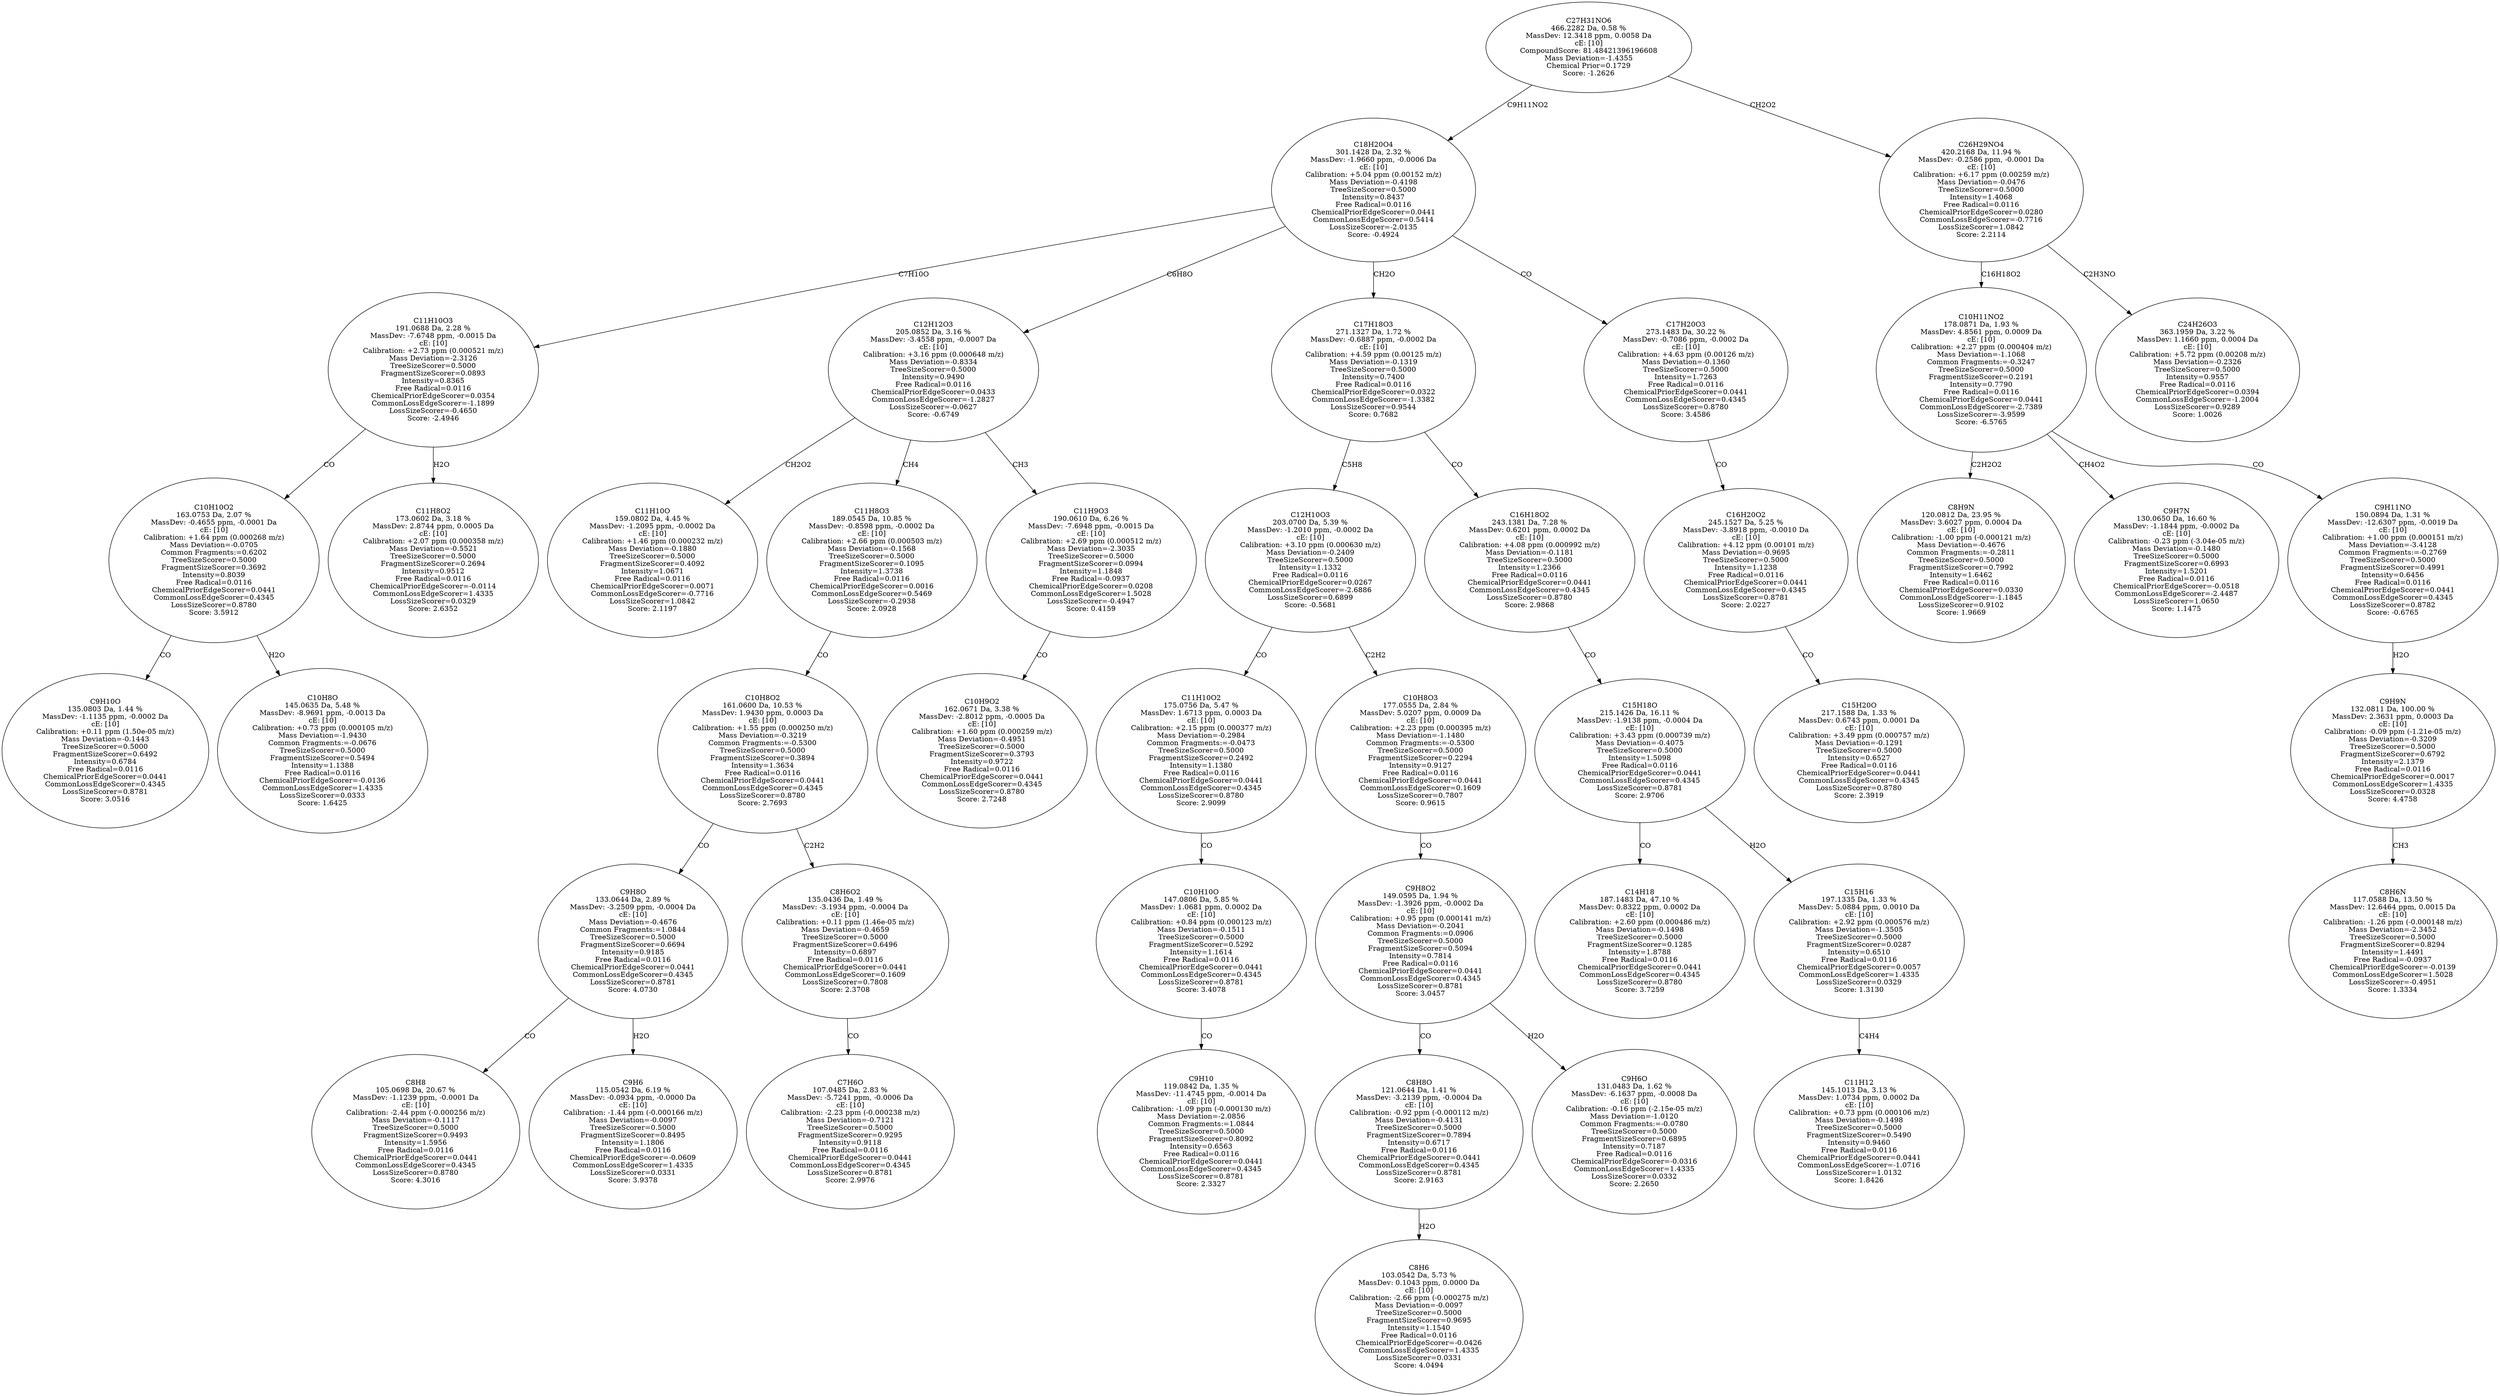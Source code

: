 strict digraph {
v1 [label="C9H10O\n135.0803 Da, 1.44 %\nMassDev: -1.1135 ppm, -0.0002 Da\ncE: [10]\nCalibration: +0.11 ppm (1.50e-05 m/z)\nMass Deviation=-0.1443\nTreeSizeScorer=0.5000\nFragmentSizeScorer=0.6492\nIntensity=0.6784\nFree Radical=0.0116\nChemicalPriorEdgeScorer=0.0441\nCommonLossEdgeScorer=0.4345\nLossSizeScorer=0.8781\nScore: 3.0516"];
v2 [label="C10H8O\n145.0635 Da, 5.48 %\nMassDev: -8.9691 ppm, -0.0013 Da\ncE: [10]\nCalibration: +0.73 ppm (0.000105 m/z)\nMass Deviation=-1.9430\nCommon Fragments:=-0.0676\nTreeSizeScorer=0.5000\nFragmentSizeScorer=0.5494\nIntensity=1.1388\nFree Radical=0.0116\nChemicalPriorEdgeScorer=-0.0136\nCommonLossEdgeScorer=1.4335\nLossSizeScorer=0.0333\nScore: 1.6425"];
v3 [label="C10H10O2\n163.0753 Da, 2.07 %\nMassDev: -0.4655 ppm, -0.0001 Da\ncE: [10]\nCalibration: +1.64 ppm (0.000268 m/z)\nMass Deviation=-0.0705\nCommon Fragments:=0.6202\nTreeSizeScorer=0.5000\nFragmentSizeScorer=0.3692\nIntensity=0.8039\nFree Radical=0.0116\nChemicalPriorEdgeScorer=0.0441\nCommonLossEdgeScorer=0.4345\nLossSizeScorer=0.8780\nScore: 3.5912"];
v4 [label="C11H8O2\n173.0602 Da, 3.18 %\nMassDev: 2.8744 ppm, 0.0005 Da\ncE: [10]\nCalibration: +2.07 ppm (0.000358 m/z)\nMass Deviation=-0.5521\nTreeSizeScorer=0.5000\nFragmentSizeScorer=0.2694\nIntensity=0.9512\nFree Radical=0.0116\nChemicalPriorEdgeScorer=-0.0114\nCommonLossEdgeScorer=1.4335\nLossSizeScorer=0.0329\nScore: 2.6352"];
v5 [label="C11H10O3\n191.0688 Da, 2.28 %\nMassDev: -7.6748 ppm, -0.0015 Da\ncE: [10]\nCalibration: +2.73 ppm (0.000521 m/z)\nMass Deviation=-2.3126\nTreeSizeScorer=0.5000\nFragmentSizeScorer=0.0893\nIntensity=0.8365\nFree Radical=0.0116\nChemicalPriorEdgeScorer=0.0354\nCommonLossEdgeScorer=-1.1899\nLossSizeScorer=-0.4650\nScore: -2.4946"];
v6 [label="C11H10O\n159.0802 Da, 4.45 %\nMassDev: -1.2095 ppm, -0.0002 Da\ncE: [10]\nCalibration: +1.46 ppm (0.000232 m/z)\nMass Deviation=-0.1880\nTreeSizeScorer=0.5000\nFragmentSizeScorer=0.4092\nIntensity=1.0671\nFree Radical=0.0116\nChemicalPriorEdgeScorer=0.0071\nCommonLossEdgeScorer=-0.7716\nLossSizeScorer=1.0842\nScore: 2.1197"];
v7 [label="C8H8\n105.0698 Da, 20.67 %\nMassDev: -1.1239 ppm, -0.0001 Da\ncE: [10]\nCalibration: -2.44 ppm (-0.000256 m/z)\nMass Deviation=-0.1117\nTreeSizeScorer=0.5000\nFragmentSizeScorer=0.9493\nIntensity=1.5956\nFree Radical=0.0116\nChemicalPriorEdgeScorer=0.0441\nCommonLossEdgeScorer=0.4345\nLossSizeScorer=0.8780\nScore: 4.3016"];
v8 [label="C9H6\n115.0542 Da, 6.19 %\nMassDev: -0.0934 ppm, -0.0000 Da\ncE: [10]\nCalibration: -1.44 ppm (-0.000166 m/z)\nMass Deviation=-0.0097\nTreeSizeScorer=0.5000\nFragmentSizeScorer=0.8495\nIntensity=1.1806\nFree Radical=0.0116\nChemicalPriorEdgeScorer=-0.0609\nCommonLossEdgeScorer=1.4335\nLossSizeScorer=0.0331\nScore: 3.9378"];
v9 [label="C9H8O\n133.0644 Da, 2.89 %\nMassDev: -3.2509 ppm, -0.0004 Da\ncE: [10]\nMass Deviation=-0.4676\nCommon Fragments:=1.0844\nTreeSizeScorer=0.5000\nFragmentSizeScorer=0.6694\nIntensity=0.9185\nFree Radical=0.0116\nChemicalPriorEdgeScorer=0.0441\nCommonLossEdgeScorer=0.4345\nLossSizeScorer=0.8781\nScore: 4.0730"];
v10 [label="C7H6O\n107.0485 Da, 2.83 %\nMassDev: -5.7241 ppm, -0.0006 Da\ncE: [10]\nCalibration: -2.23 ppm (-0.000238 m/z)\nMass Deviation=-0.7121\nTreeSizeScorer=0.5000\nFragmentSizeScorer=0.9295\nIntensity=0.9118\nFree Radical=0.0116\nChemicalPriorEdgeScorer=0.0441\nCommonLossEdgeScorer=0.4345\nLossSizeScorer=0.8781\nScore: 2.9976"];
v11 [label="C8H6O2\n135.0436 Da, 1.49 %\nMassDev: -3.1934 ppm, -0.0004 Da\ncE: [10]\nCalibration: +0.11 ppm (1.46e-05 m/z)\nMass Deviation=-0.4659\nTreeSizeScorer=0.5000\nFragmentSizeScorer=0.6496\nIntensity=0.6897\nFree Radical=0.0116\nChemicalPriorEdgeScorer=0.0441\nCommonLossEdgeScorer=0.1609\nLossSizeScorer=0.7808\nScore: 2.3708"];
v12 [label="C10H8O2\n161.0600 Da, 10.53 %\nMassDev: 1.9430 ppm, 0.0003 Da\ncE: [10]\nCalibration: +1.55 ppm (0.000250 m/z)\nMass Deviation=-0.3219\nCommon Fragments:=-0.5300\nTreeSizeScorer=0.5000\nFragmentSizeScorer=0.3894\nIntensity=1.3634\nFree Radical=0.0116\nChemicalPriorEdgeScorer=0.0441\nCommonLossEdgeScorer=0.4345\nLossSizeScorer=0.8780\nScore: 2.7693"];
v13 [label="C11H8O3\n189.0545 Da, 10.85 %\nMassDev: -0.8598 ppm, -0.0002 Da\ncE: [10]\nCalibration: +2.66 ppm (0.000503 m/z)\nMass Deviation=-0.1568\nTreeSizeScorer=0.5000\nFragmentSizeScorer=0.1095\nIntensity=1.3738\nFree Radical=0.0116\nChemicalPriorEdgeScorer=0.0016\nCommonLossEdgeScorer=0.5469\nLossSizeScorer=-0.2938\nScore: 2.0928"];
v14 [label="C10H9O2\n162.0671 Da, 3.38 %\nMassDev: -2.8012 ppm, -0.0005 Da\ncE: [10]\nCalibration: +1.60 ppm (0.000259 m/z)\nMass Deviation=-0.4951\nTreeSizeScorer=0.5000\nFragmentSizeScorer=0.3793\nIntensity=0.9722\nFree Radical=0.0116\nChemicalPriorEdgeScorer=0.0441\nCommonLossEdgeScorer=0.4345\nLossSizeScorer=0.8780\nScore: 2.7248"];
v15 [label="C11H9O3\n190.0610 Da, 6.26 %\nMassDev: -7.6948 ppm, -0.0015 Da\ncE: [10]\nCalibration: +2.69 ppm (0.000512 m/z)\nMass Deviation=-2.3035\nTreeSizeScorer=0.5000\nFragmentSizeScorer=0.0994\nIntensity=1.1848\nFree Radical=-0.0937\nChemicalPriorEdgeScorer=0.0208\nCommonLossEdgeScorer=1.5028\nLossSizeScorer=-0.4947\nScore: 0.4159"];
v16 [label="C12H12O3\n205.0852 Da, 3.16 %\nMassDev: -3.4558 ppm, -0.0007 Da\ncE: [10]\nCalibration: +3.16 ppm (0.000648 m/z)\nMass Deviation=-0.8334\nTreeSizeScorer=0.5000\nIntensity=0.9490\nFree Radical=0.0116\nChemicalPriorEdgeScorer=0.0433\nCommonLossEdgeScorer=-1.2827\nLossSizeScorer=-0.0627\nScore: -0.6749"];
v17 [label="C9H10\n119.0842 Da, 1.35 %\nMassDev: -11.4745 ppm, -0.0014 Da\ncE: [10]\nCalibration: -1.09 ppm (-0.000130 m/z)\nMass Deviation=-2.0856\nCommon Fragments:=1.0844\nTreeSizeScorer=0.5000\nFragmentSizeScorer=0.8092\nIntensity=0.6563\nFree Radical=0.0116\nChemicalPriorEdgeScorer=0.0441\nCommonLossEdgeScorer=0.4345\nLossSizeScorer=0.8781\nScore: 2.3327"];
v18 [label="C10H10O\n147.0806 Da, 5.85 %\nMassDev: 1.0681 ppm, 0.0002 Da\ncE: [10]\nCalibration: +0.84 ppm (0.000123 m/z)\nMass Deviation=-0.1511\nTreeSizeScorer=0.5000\nFragmentSizeScorer=0.5292\nIntensity=1.1614\nFree Radical=0.0116\nChemicalPriorEdgeScorer=0.0441\nCommonLossEdgeScorer=0.4345\nLossSizeScorer=0.8781\nScore: 3.4078"];
v19 [label="C11H10O2\n175.0756 Da, 5.47 %\nMassDev: 1.6713 ppm, 0.0003 Da\ncE: [10]\nCalibration: +2.15 ppm (0.000377 m/z)\nMass Deviation=-0.2984\nCommon Fragments:=-0.0473\nTreeSizeScorer=0.5000\nFragmentSizeScorer=0.2492\nIntensity=1.1380\nFree Radical=0.0116\nChemicalPriorEdgeScorer=0.0441\nCommonLossEdgeScorer=0.4345\nLossSizeScorer=0.8780\nScore: 2.9099"];
v20 [label="C8H6\n103.0542 Da, 5.73 %\nMassDev: 0.1043 ppm, 0.0000 Da\ncE: [10]\nCalibration: -2.66 ppm (-0.000275 m/z)\nMass Deviation=-0.0097\nTreeSizeScorer=0.5000\nFragmentSizeScorer=0.9695\nIntensity=1.1540\nFree Radical=0.0116\nChemicalPriorEdgeScorer=-0.0426\nCommonLossEdgeScorer=1.4335\nLossSizeScorer=0.0331\nScore: 4.0494"];
v21 [label="C8H8O\n121.0644 Da, 1.41 %\nMassDev: -3.2139 ppm, -0.0004 Da\ncE: [10]\nCalibration: -0.92 ppm (-0.000112 m/z)\nMass Deviation=-0.4131\nTreeSizeScorer=0.5000\nFragmentSizeScorer=0.7894\nIntensity=0.6717\nFree Radical=0.0116\nChemicalPriorEdgeScorer=0.0441\nCommonLossEdgeScorer=0.4345\nLossSizeScorer=0.8781\nScore: 2.9163"];
v22 [label="C9H6O\n131.0483 Da, 1.62 %\nMassDev: -6.1637 ppm, -0.0008 Da\ncE: [10]\nCalibration: -0.16 ppm (-2.15e-05 m/z)\nMass Deviation=-1.0120\nCommon Fragments:=-0.0780\nTreeSizeScorer=0.5000\nFragmentSizeScorer=0.6895\nIntensity=0.7187\nFree Radical=0.0116\nChemicalPriorEdgeScorer=-0.0316\nCommonLossEdgeScorer=1.4335\nLossSizeScorer=0.0332\nScore: 2.2650"];
v23 [label="C9H8O2\n149.0595 Da, 1.94 %\nMassDev: -1.3926 ppm, -0.0002 Da\ncE: [10]\nCalibration: +0.95 ppm (0.000141 m/z)\nMass Deviation=-0.2041\nCommon Fragments:=0.0906\nTreeSizeScorer=0.5000\nFragmentSizeScorer=0.5094\nIntensity=0.7814\nFree Radical=0.0116\nChemicalPriorEdgeScorer=0.0441\nCommonLossEdgeScorer=0.4345\nLossSizeScorer=0.8781\nScore: 3.0457"];
v24 [label="C10H8O3\n177.0555 Da, 2.84 %\nMassDev: 5.0207 ppm, 0.0009 Da\ncE: [10]\nCalibration: +2.23 ppm (0.000395 m/z)\nMass Deviation=-1.1480\nCommon Fragments:=-0.5300\nTreeSizeScorer=0.5000\nFragmentSizeScorer=0.2294\nIntensity=0.9127\nFree Radical=0.0116\nChemicalPriorEdgeScorer=0.0441\nCommonLossEdgeScorer=0.1609\nLossSizeScorer=0.7807\nScore: 0.9615"];
v25 [label="C12H10O3\n203.0700 Da, 5.39 %\nMassDev: -1.2010 ppm, -0.0002 Da\ncE: [10]\nCalibration: +3.10 ppm (0.000630 m/z)\nMass Deviation=-0.2409\nTreeSizeScorer=0.5000\nIntensity=1.1332\nFree Radical=0.0116\nChemicalPriorEdgeScorer=0.0267\nCommonLossEdgeScorer=-2.6886\nLossSizeScorer=0.6899\nScore: -0.5681"];
v26 [label="C14H18\n187.1483 Da, 47.10 %\nMassDev: 0.8322 ppm, 0.0002 Da\ncE: [10]\nCalibration: +2.60 ppm (0.000486 m/z)\nMass Deviation=-0.1498\nTreeSizeScorer=0.5000\nFragmentSizeScorer=0.1285\nIntensity=1.8788\nFree Radical=0.0116\nChemicalPriorEdgeScorer=0.0441\nCommonLossEdgeScorer=0.4345\nLossSizeScorer=0.8780\nScore: 3.7259"];
v27 [label="C11H12\n145.1013 Da, 3.13 %\nMassDev: 1.0734 ppm, 0.0002 Da\ncE: [10]\nCalibration: +0.73 ppm (0.000106 m/z)\nMass Deviation=-0.1498\nTreeSizeScorer=0.5000\nFragmentSizeScorer=0.5490\nIntensity=0.9460\nFree Radical=0.0116\nChemicalPriorEdgeScorer=0.0441\nCommonLossEdgeScorer=-1.0716\nLossSizeScorer=1.0132\nScore: 1.8426"];
v28 [label="C15H16\n197.1335 Da, 1.33 %\nMassDev: 5.0884 ppm, 0.0010 Da\ncE: [10]\nCalibration: +2.92 ppm (0.000576 m/z)\nMass Deviation=-1.3505\nTreeSizeScorer=0.5000\nFragmentSizeScorer=0.0287\nIntensity=0.6510\nFree Radical=0.0116\nChemicalPriorEdgeScorer=0.0057\nCommonLossEdgeScorer=1.4335\nLossSizeScorer=0.0329\nScore: 1.3130"];
v29 [label="C15H18O\n215.1426 Da, 16.11 %\nMassDev: -1.9138 ppm, -0.0004 Da\ncE: [10]\nCalibration: +3.43 ppm (0.000739 m/z)\nMass Deviation=-0.4075\nTreeSizeScorer=0.5000\nIntensity=1.5098\nFree Radical=0.0116\nChemicalPriorEdgeScorer=0.0441\nCommonLossEdgeScorer=0.4345\nLossSizeScorer=0.8781\nScore: 2.9706"];
v30 [label="C16H18O2\n243.1381 Da, 7.28 %\nMassDev: 0.6201 ppm, 0.0002 Da\ncE: [10]\nCalibration: +4.08 ppm (0.000992 m/z)\nMass Deviation=-0.1181\nTreeSizeScorer=0.5000\nIntensity=1.2366\nFree Radical=0.0116\nChemicalPriorEdgeScorer=0.0441\nCommonLossEdgeScorer=0.4345\nLossSizeScorer=0.8780\nScore: 2.9868"];
v31 [label="C17H18O3\n271.1327 Da, 1.72 %\nMassDev: -0.6887 ppm, -0.0002 Da\ncE: [10]\nCalibration: +4.59 ppm (0.00125 m/z)\nMass Deviation=-0.1319\nTreeSizeScorer=0.5000\nIntensity=0.7400\nFree Radical=0.0116\nChemicalPriorEdgeScorer=0.0322\nCommonLossEdgeScorer=-1.3382\nLossSizeScorer=0.9544\nScore: 0.7682"];
v32 [label="C15H20O\n217.1588 Da, 1.33 %\nMassDev: 0.6743 ppm, 0.0001 Da\ncE: [10]\nCalibration: +3.49 ppm (0.000757 m/z)\nMass Deviation=-0.1291\nTreeSizeScorer=0.5000\nIntensity=0.6527\nFree Radical=0.0116\nChemicalPriorEdgeScorer=0.0441\nCommonLossEdgeScorer=0.4345\nLossSizeScorer=0.8780\nScore: 2.3919"];
v33 [label="C16H20O2\n245.1527 Da, 5.25 %\nMassDev: -3.8918 ppm, -0.0010 Da\ncE: [10]\nCalibration: +4.12 ppm (0.00101 m/z)\nMass Deviation=-0.9695\nTreeSizeScorer=0.5000\nIntensity=1.1238\nFree Radical=0.0116\nChemicalPriorEdgeScorer=0.0441\nCommonLossEdgeScorer=0.4345\nLossSizeScorer=0.8781\nScore: 2.0227"];
v34 [label="C17H20O3\n273.1483 Da, 30.22 %\nMassDev: -0.7086 ppm, -0.0002 Da\ncE: [10]\nCalibration: +4.63 ppm (0.00126 m/z)\nMass Deviation=-0.1360\nTreeSizeScorer=0.5000\nIntensity=1.7263\nFree Radical=0.0116\nChemicalPriorEdgeScorer=0.0441\nCommonLossEdgeScorer=0.4345\nLossSizeScorer=0.8780\nScore: 3.4586"];
v35 [label="C18H20O4\n301.1428 Da, 2.32 %\nMassDev: -1.9660 ppm, -0.0006 Da\ncE: [10]\nCalibration: +5.04 ppm (0.00152 m/z)\nMass Deviation=-0.4198\nTreeSizeScorer=0.5000\nIntensity=0.8437\nFree Radical=0.0116\nChemicalPriorEdgeScorer=0.0441\nCommonLossEdgeScorer=0.5414\nLossSizeScorer=-2.0135\nScore: -0.4924"];
v36 [label="C8H9N\n120.0812 Da, 23.95 %\nMassDev: 3.6027 ppm, 0.0004 Da\ncE: [10]\nCalibration: -1.00 ppm (-0.000121 m/z)\nMass Deviation=-0.4676\nCommon Fragments:=-0.2811\nTreeSizeScorer=0.5000\nFragmentSizeScorer=0.7992\nIntensity=1.6462\nFree Radical=0.0116\nChemicalPriorEdgeScorer=0.0330\nCommonLossEdgeScorer=-1.1845\nLossSizeScorer=0.9102\nScore: 1.9669"];
v37 [label="C9H7N\n130.0650 Da, 16.60 %\nMassDev: -1.1844 ppm, -0.0002 Da\ncE: [10]\nCalibration: -0.23 ppm (-3.04e-05 m/z)\nMass Deviation=-0.1480\nTreeSizeScorer=0.5000\nFragmentSizeScorer=0.6993\nIntensity=1.5201\nFree Radical=0.0116\nChemicalPriorEdgeScorer=-0.0518\nCommonLossEdgeScorer=-2.4487\nLossSizeScorer=1.0650\nScore: 1.1475"];
v38 [label="C8H6N\n117.0588 Da, 13.50 %\nMassDev: 12.6464 ppm, 0.0015 Da\ncE: [10]\nCalibration: -1.26 ppm (-0.000148 m/z)\nMass Deviation=-2.3452\nTreeSizeScorer=0.5000\nFragmentSizeScorer=0.8294\nIntensity=1.4491\nFree Radical=-0.0937\nChemicalPriorEdgeScorer=-0.0139\nCommonLossEdgeScorer=1.5028\nLossSizeScorer=-0.4951\nScore: 1.3334"];
v39 [label="C9H9N\n132.0811 Da, 100.00 %\nMassDev: 2.3631 ppm, 0.0003 Da\ncE: [10]\nCalibration: -0.09 ppm (-1.21e-05 m/z)\nMass Deviation=-0.3209\nTreeSizeScorer=0.5000\nFragmentSizeScorer=0.6792\nIntensity=2.1379\nFree Radical=0.0116\nChemicalPriorEdgeScorer=0.0017\nCommonLossEdgeScorer=1.4335\nLossSizeScorer=0.0328\nScore: 4.4758"];
v40 [label="C9H11NO\n150.0894 Da, 1.31 %\nMassDev: -12.6307 ppm, -0.0019 Da\ncE: [10]\nCalibration: +1.00 ppm (0.000151 m/z)\nMass Deviation=-3.4128\nCommon Fragments:=-0.2769\nTreeSizeScorer=0.5000\nFragmentSizeScorer=0.4991\nIntensity=0.6456\nFree Radical=0.0116\nChemicalPriorEdgeScorer=0.0441\nCommonLossEdgeScorer=0.4345\nLossSizeScorer=0.8782\nScore: -0.6765"];
v41 [label="C10H11NO2\n178.0871 Da, 1.93 %\nMassDev: 4.8561 ppm, 0.0009 Da\ncE: [10]\nCalibration: +2.27 ppm (0.000404 m/z)\nMass Deviation=-1.1068\nCommon Fragments:=-0.3247\nTreeSizeScorer=0.5000\nFragmentSizeScorer=0.2191\nIntensity=0.7790\nFree Radical=0.0116\nChemicalPriorEdgeScorer=0.0441\nCommonLossEdgeScorer=-2.7389\nLossSizeScorer=-3.9599\nScore: -6.5765"];
v42 [label="C24H26O3\n363.1959 Da, 3.22 %\nMassDev: 1.1660 ppm, 0.0004 Da\ncE: [10]\nCalibration: +5.72 ppm (0.00208 m/z)\nMass Deviation=-0.2326\nTreeSizeScorer=0.5000\nIntensity=0.9557\nFree Radical=0.0116\nChemicalPriorEdgeScorer=0.0394\nCommonLossEdgeScorer=-1.2004\nLossSizeScorer=0.9289\nScore: 1.0026"];
v43 [label="C26H29NO4\n420.2168 Da, 11.94 %\nMassDev: -0.2586 ppm, -0.0001 Da\ncE: [10]\nCalibration: +6.17 ppm (0.00259 m/z)\nMass Deviation=-0.0476\nTreeSizeScorer=0.5000\nIntensity=1.4068\nFree Radical=0.0116\nChemicalPriorEdgeScorer=0.0280\nCommonLossEdgeScorer=-0.7716\nLossSizeScorer=1.0842\nScore: 2.2114"];
v44 [label="C27H31NO6\n466.2282 Da, 0.58 %\nMassDev: 12.3418 ppm, 0.0058 Da\ncE: [10]\nCompoundScore: 81.48421396196608\nMass Deviation=-1.4355\nChemical Prior=0.1729\nScore: -1.2626"];
v3 -> v1 [label="CO"];
v3 -> v2 [label="H2O"];
v5 -> v3 [label="CO"];
v5 -> v4 [label="H2O"];
v35 -> v5 [label="C7H10O"];
v16 -> v6 [label="CH2O2"];
v9 -> v7 [label="CO"];
v9 -> v8 [label="H2O"];
v12 -> v9 [label="CO"];
v11 -> v10 [label="CO"];
v12 -> v11 [label="C2H2"];
v13 -> v12 [label="CO"];
v16 -> v13 [label="CH4"];
v15 -> v14 [label="CO"];
v16 -> v15 [label="CH3"];
v35 -> v16 [label="C6H8O"];
v18 -> v17 [label="CO"];
v19 -> v18 [label="CO"];
v25 -> v19 [label="CO"];
v21 -> v20 [label="H2O"];
v23 -> v21 [label="CO"];
v23 -> v22 [label="H2O"];
v24 -> v23 [label="CO"];
v25 -> v24 [label="C2H2"];
v31 -> v25 [label="C5H8"];
v29 -> v26 [label="CO"];
v28 -> v27 [label="C4H4"];
v29 -> v28 [label="H2O"];
v30 -> v29 [label="CO"];
v31 -> v30 [label="CO"];
v35 -> v31 [label="CH2O"];
v33 -> v32 [label="CO"];
v34 -> v33 [label="CO"];
v35 -> v34 [label="CO"];
v44 -> v35 [label="C9H11NO2"];
v41 -> v36 [label="C2H2O2"];
v41 -> v37 [label="CH4O2"];
v39 -> v38 [label="CH3"];
v40 -> v39 [label="H2O"];
v41 -> v40 [label="CO"];
v43 -> v41 [label="C16H18O2"];
v43 -> v42 [label="C2H3NO"];
v44 -> v43 [label="CH2O2"];
}